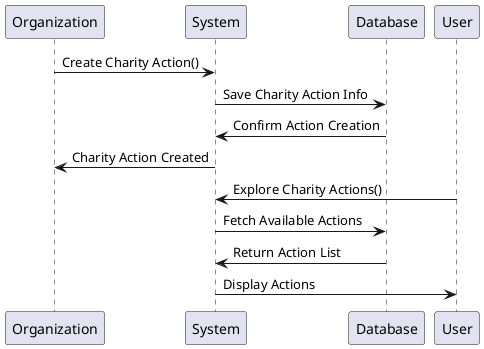 @startuml
Organization -> System : Create Charity Action()
System -> Database : Save Charity Action Info
Database -> System : Confirm Action Creation
System -> Organization : Charity Action Created
User -> System : Explore Charity Actions()
System -> Database : Fetch Available Actions
Database -> System : Return Action List
System -> User : Display Actions
@enduml